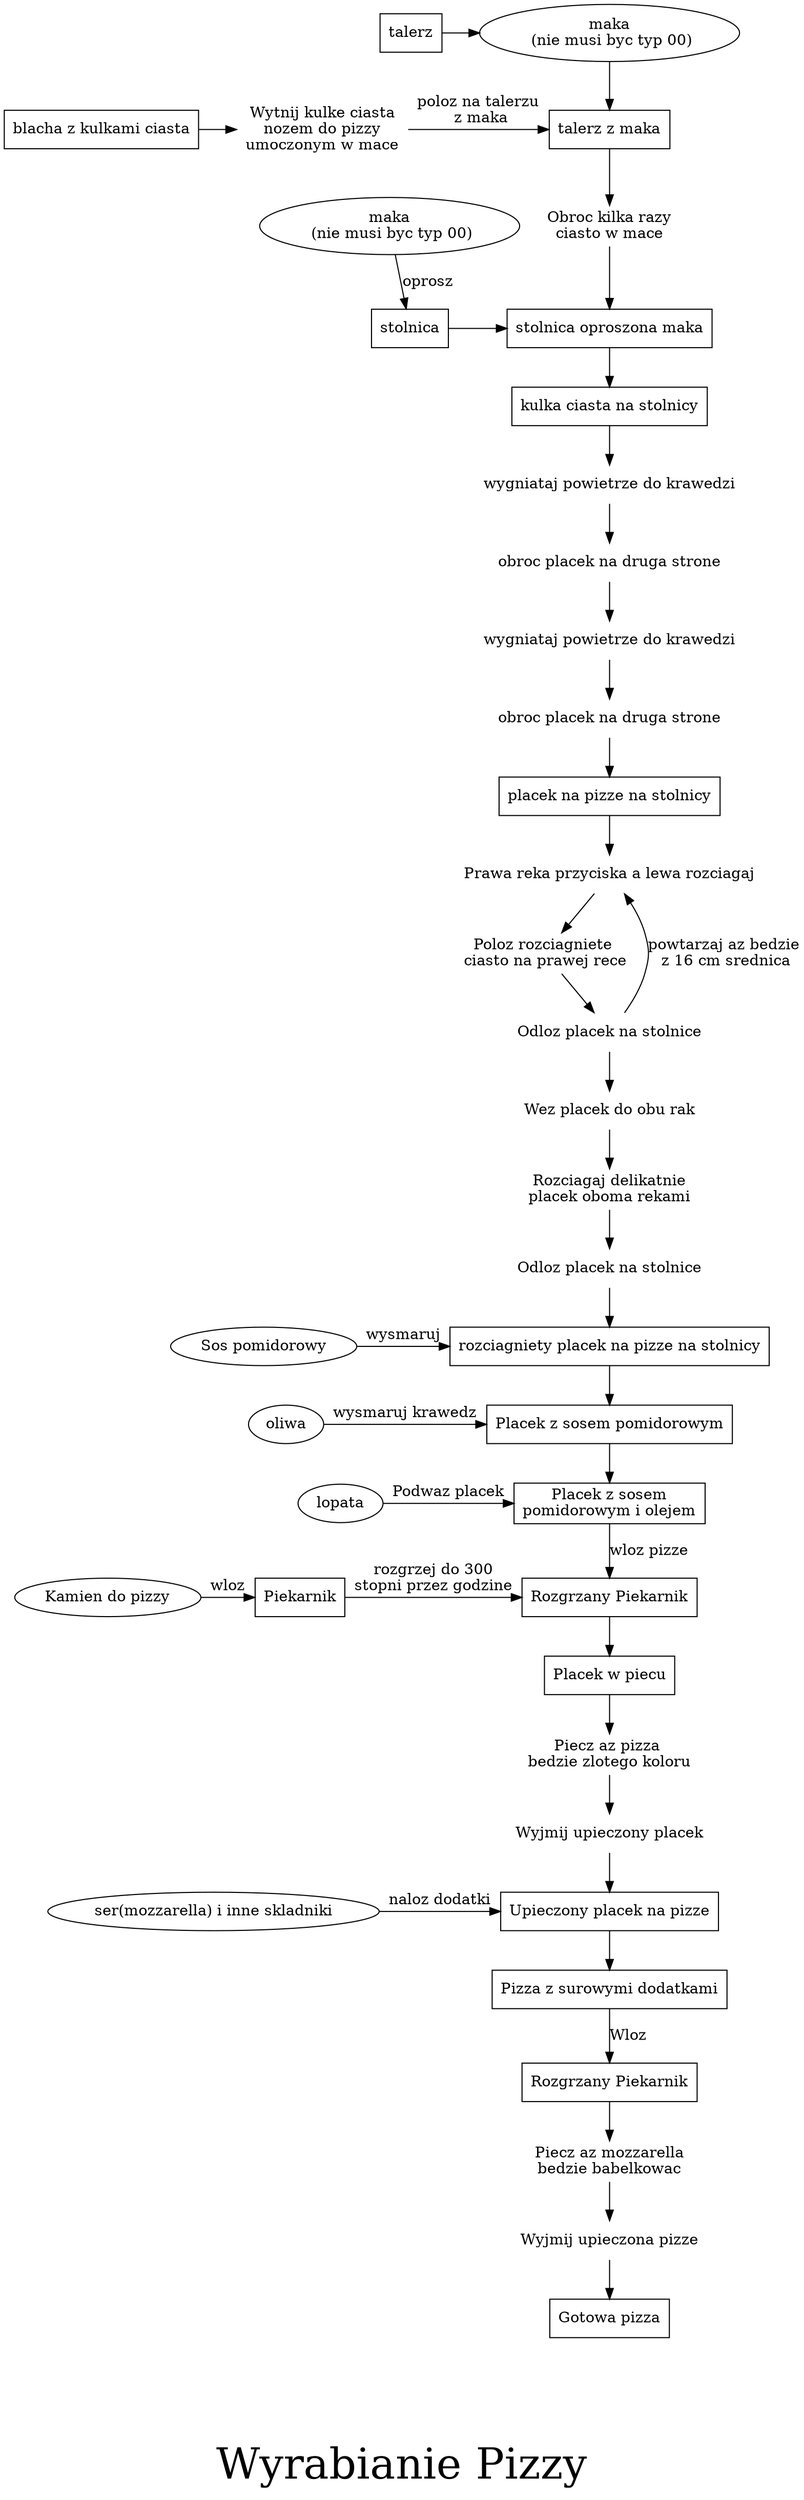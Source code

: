 
digraph G {
  fontsize=40
  label="\n\nWyrabianie Pizzy"
  URL="https://www.youtube.com/watch?v=G-jPoROGHGE&t=883s"
  {rank=same talerz,maka}
  {rank=same wytnij,pojemnik,talerz2}
  //{rank=same pojemnik2,maka2,obroc,pojemnik3}
  {rank=same pojemnik2,pojemnik3}
  {rank=same kamien,piec,piec2}
  {rank=same sos,pojemnik6}
  {rank=same oliwa,pojemnik7}
  {rank=same lopata,pojemnik8}
  {rank=same dodatki,pojemnik10}
  maka[label="maka\n (nie musi byc typ 00)"]
  maka2[label="maka\n (nie musi byc typ 00)"]
  sos[label="Sos pomidorowy"]
  oliwa[label="oliwa"]
  kamien[label="Kamien do pizzy"]
  dodatki[label="ser(mozzarella) i inne skladniki"]
  talerz[label="talerz",shape=rectangle]
  talerz2[label="talerz z maka",shape=rectangle]
  wytnij[label="Wytnij kulke ciasta\nnozem do pizzy\numoczonym w mace",shape=none]
  obroc[label="Obroc kilka razy\nciasto w mace",shape=none]
  piec[shape=rectangle,label="Piekarnik"]
  piec2[shape=rectangle,label="Rozgrzany Piekarnik"]
  piec3[shape=rectangle,label="Rozgrzany Piekarnik"]
  pojemnik[shape=rectangle,label="blacha z kulkami ciasta"]
  pojemnik2[shape=rectangle,label="stolnica"]
  pojemnik3[shape=rectangle,label="stolnica oproszona maka"]
  pojemnik4[shape=rectangle,label="kulka ciasta na stolnicy"]
  pojemnik5[shape=rectangle,label="placek na pizze na stolnicy"]
  pojemnik6[shape=rectangle,label="rozciagniety placek na pizze na stolnicy"]
  pojemnik7[shape=rectangle,label="Placek z sosem pomidorowym"]
  pojemnik8[shape=rectangle,label="Placek z sosem\npomidorowym i olejem"]
  pojemnik9[shape=rectangle,label="Placek w piecu"]
  pojemnik10[shape=rectangle,label="Upieczony placek na pizze"]
  pojemnik11[shape=rectangle,label="Pizza z surowymi dodatkami"]
  pojemnik12[shape=rectangle,label="Gotowa pizza"]
  zagniataj[shape=none,label="wygniataj powietrze do krawedzi"]
  zagniataj2[shape=none,label="wygniataj powietrze do krawedzi"]
  obroc2[shape=none,label="obroc placek na druga strone"]
  obroc3[shape=none,label="obroc placek na druga strone"]
  poszerz[shape=none,label="Prawa reka przyciska a lewa rozciagaj\n"]
  poszerz2[shape=none,label="Poloz rozciagniete \nciasto na prawej rece\n"]
  odloz[shape=none,label="Odloz placek na stolnice"]
  odloz2[shape=none,label="Odloz placek na stolnice"]
  rozciagaj[shape=none,label="Rozciagaj delikatnie\nplacek oboma rekami"]
  wez[shape=none,label="Wez placek do obu rak"]
  wyjmij[shape=none,label="Wyjmij upieczony placek"]
  wyjmij2[shape=none,label="Wyjmij upieczona pizze"]
  piecz[shape=none,label="Piecz az pizza \nbedzie zlotego koloru"]
  piecz2[shape=none,label="Piecz az mozzarella\nbedzie babelkowac"]
kamien->piec[label="wloz"]
piec->piec2[label="rozgrzej do 300\nstopni przez godzine"]
talerz->maka->talerz2
maka2->pojemnik2[label="oprosz"]
pojemnik2->pojemnik3
pojemnik->wytnij
wytnij->talerz2[label="poloz na talerzu\n z maka"]
talerz2->obroc->pojemnik3[weight=100]
pojemnik3->pojemnik4->zagniataj->obroc2->zagniataj2->obroc3->pojemnik5->poszerz->poszerz2->odloz
odloz->poszerz[label="powtarzaj az bedzie\n z 16 cm srednica"]
odloz->wez->rozciagaj->odloz2->pojemnik6
sos->pojemnik6[label="wysmaruj"]
pojemnik6->pojemnik7
oliwa->pojemnik7[label="wysmaruj krawedz"]
pojemnik7->pojemnik8
lopata->pojemnik8[label="Podwaz placek"]
pojemnik8->piec2[label="wloz pizze"]
piec2->pojemnik9->piecz->wyjmij->pojemnik10
dodatki->pojemnik10[label="naloz dodatki"]
pojemnik10->pojemnik11
pojemnik11->piec3[label="Wloz"]
piec3->piecz2->wyjmij2->pojemnik12

}
